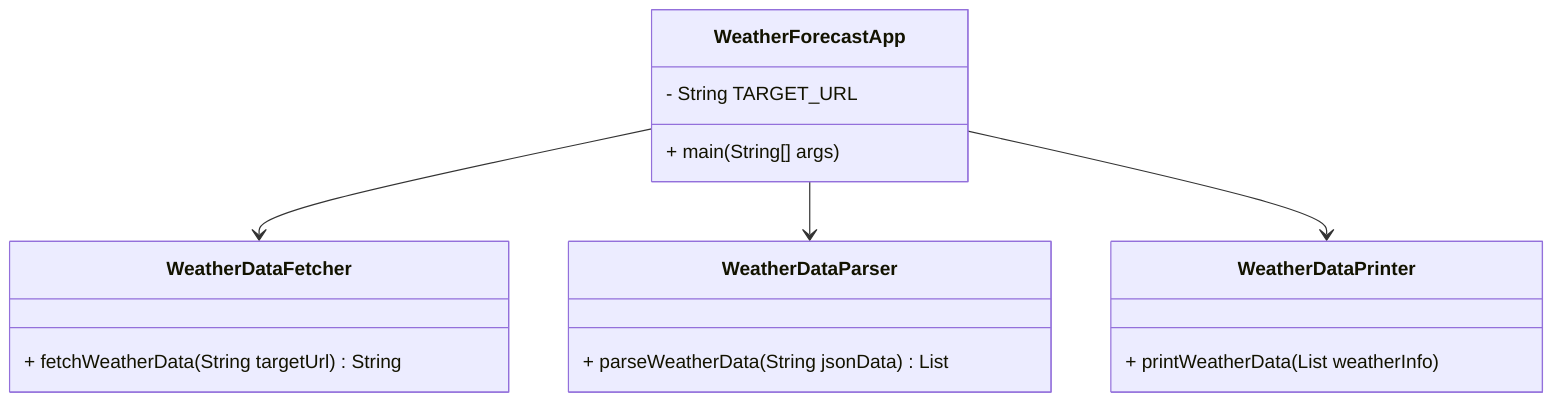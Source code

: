 classDiagram
    class WeatherForecastApp {
        - String TARGET_URL
        + main(String[] args)
    }
    class WeatherDataFetcher {
        + fetchWeatherData(String targetUrl) String
    }
    class WeatherDataParser {
        + parseWeatherData(String jsonData) List<String[]>
    }
    class WeatherDataPrinter {
        + printWeatherData(List<String[]> weatherInfo)
    }

    WeatherForecastApp --> WeatherDataFetcher
    WeatherForecastApp --> WeatherDataParser
    WeatherForecastApp --> WeatherDataPrinter